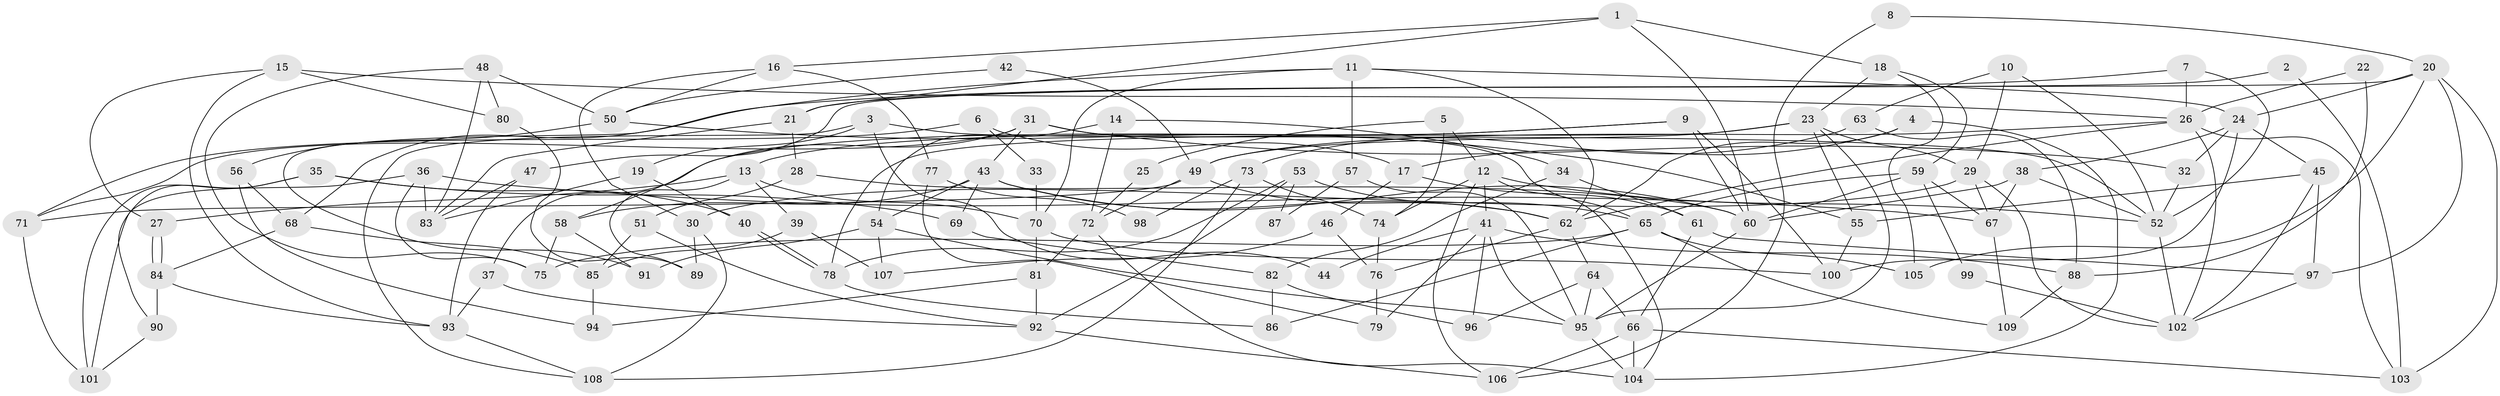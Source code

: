 // Generated by graph-tools (version 1.1) at 2025/11/02/27/25 16:11:24]
// undirected, 109 vertices, 218 edges
graph export_dot {
graph [start="1"]
  node [color=gray90,style=filled];
  1;
  2;
  3;
  4;
  5;
  6;
  7;
  8;
  9;
  10;
  11;
  12;
  13;
  14;
  15;
  16;
  17;
  18;
  19;
  20;
  21;
  22;
  23;
  24;
  25;
  26;
  27;
  28;
  29;
  30;
  31;
  32;
  33;
  34;
  35;
  36;
  37;
  38;
  39;
  40;
  41;
  42;
  43;
  44;
  45;
  46;
  47;
  48;
  49;
  50;
  51;
  52;
  53;
  54;
  55;
  56;
  57;
  58;
  59;
  60;
  61;
  62;
  63;
  64;
  65;
  66;
  67;
  68;
  69;
  70;
  71;
  72;
  73;
  74;
  75;
  76;
  77;
  78;
  79;
  80;
  81;
  82;
  83;
  84;
  85;
  86;
  87;
  88;
  89;
  90;
  91;
  92;
  93;
  94;
  95;
  96;
  97;
  98;
  99;
  100;
  101;
  102;
  103;
  104;
  105;
  106;
  107;
  108;
  109;
  1 -- 18;
  1 -- 60;
  1 -- 16;
  1 -- 21;
  2 -- 103;
  2 -- 21;
  3 -- 52;
  3 -- 19;
  3 -- 44;
  3 -- 108;
  4 -- 62;
  4 -- 104;
  4 -- 17;
  5 -- 12;
  5 -- 74;
  5 -- 25;
  6 -- 71;
  6 -- 17;
  6 -- 33;
  7 -- 68;
  7 -- 26;
  7 -- 52;
  8 -- 106;
  8 -- 20;
  9 -- 60;
  9 -- 13;
  9 -- 37;
  9 -- 100;
  10 -- 52;
  10 -- 29;
  10 -- 63;
  11 -- 24;
  11 -- 62;
  11 -- 57;
  11 -- 70;
  11 -- 91;
  12 -- 104;
  12 -- 52;
  12 -- 41;
  12 -- 74;
  12 -- 106;
  13 -- 70;
  13 -- 27;
  13 -- 39;
  13 -- 89;
  14 -- 54;
  14 -- 72;
  14 -- 34;
  15 -- 26;
  15 -- 93;
  15 -- 27;
  15 -- 80;
  16 -- 30;
  16 -- 50;
  16 -- 77;
  17 -- 61;
  17 -- 46;
  18 -- 59;
  18 -- 23;
  18 -- 105;
  19 -- 40;
  19 -- 83;
  20 -- 47;
  20 -- 103;
  20 -- 24;
  20 -- 97;
  20 -- 105;
  21 -- 83;
  21 -- 28;
  22 -- 88;
  22 -- 26;
  23 -- 95;
  23 -- 49;
  23 -- 29;
  23 -- 55;
  23 -- 78;
  24 -- 45;
  24 -- 32;
  24 -- 38;
  24 -- 100;
  25 -- 72;
  26 -- 62;
  26 -- 102;
  26 -- 49;
  26 -- 103;
  27 -- 84;
  27 -- 84;
  28 -- 60;
  28 -- 51;
  29 -- 102;
  29 -- 30;
  29 -- 67;
  30 -- 89;
  30 -- 108;
  31 -- 65;
  31 -- 32;
  31 -- 43;
  31 -- 58;
  31 -- 71;
  32 -- 52;
  33 -- 70;
  34 -- 82;
  34 -- 61;
  35 -- 69;
  35 -- 101;
  35 -- 40;
  35 -- 90;
  36 -- 75;
  36 -- 67;
  36 -- 83;
  36 -- 101;
  37 -- 92;
  37 -- 93;
  38 -- 67;
  38 -- 52;
  38 -- 60;
  39 -- 85;
  39 -- 107;
  40 -- 78;
  40 -- 78;
  41 -- 95;
  41 -- 44;
  41 -- 79;
  41 -- 88;
  41 -- 96;
  42 -- 50;
  42 -- 49;
  43 -- 58;
  43 -- 54;
  43 -- 60;
  43 -- 62;
  43 -- 69;
  45 -- 55;
  45 -- 102;
  45 -- 97;
  46 -- 107;
  46 -- 76;
  47 -- 93;
  47 -- 83;
  48 -- 50;
  48 -- 75;
  48 -- 80;
  48 -- 83;
  49 -- 71;
  49 -- 62;
  49 -- 72;
  50 -- 55;
  50 -- 56;
  51 -- 92;
  51 -- 85;
  52 -- 102;
  53 -- 65;
  53 -- 78;
  53 -- 87;
  53 -- 92;
  54 -- 95;
  54 -- 91;
  54 -- 107;
  55 -- 100;
  56 -- 68;
  56 -- 94;
  57 -- 95;
  57 -- 87;
  58 -- 91;
  58 -- 75;
  59 -- 65;
  59 -- 60;
  59 -- 67;
  59 -- 99;
  60 -- 95;
  61 -- 97;
  61 -- 66;
  62 -- 64;
  62 -- 76;
  63 -- 73;
  63 -- 88;
  64 -- 66;
  64 -- 95;
  64 -- 96;
  65 -- 109;
  65 -- 105;
  65 -- 75;
  65 -- 86;
  66 -- 106;
  66 -- 103;
  66 -- 104;
  67 -- 109;
  68 -- 84;
  68 -- 85;
  69 -- 82;
  70 -- 100;
  70 -- 81;
  71 -- 101;
  72 -- 104;
  72 -- 81;
  73 -- 74;
  73 -- 108;
  73 -- 98;
  74 -- 76;
  76 -- 79;
  77 -- 79;
  77 -- 98;
  78 -- 86;
  80 -- 89;
  81 -- 92;
  81 -- 94;
  82 -- 86;
  82 -- 96;
  84 -- 93;
  84 -- 90;
  85 -- 94;
  88 -- 109;
  90 -- 101;
  92 -- 106;
  93 -- 108;
  95 -- 104;
  97 -- 102;
  99 -- 102;
}
